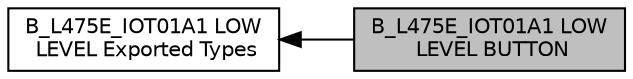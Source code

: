 digraph "B_L475E_IOT01A1 LOW LEVEL BUTTON"
{
  edge [fontname="Helvetica",fontsize="10",labelfontname="Helvetica",labelfontsize="10"];
  node [fontname="Helvetica",fontsize="10",shape=box];
  rankdir=LR;
  Node1 [label="B_L475E_IOT01A1 LOW\l LEVEL BUTTON",height=0.2,width=0.4,color="black", fillcolor="grey75", style="filled", fontcolor="black",tooltip=" "];
  Node2 [label="B_L475E_IOT01A1 LOW\l LEVEL Exported Types",height=0.2,width=0.4,color="black", fillcolor="white", style="filled",URL="$group___b___l475_e___i_o_t01_a1___l_o_w___l_e_v_e_l___exported___types.html",tooltip=" "];
  Node2->Node1 [shape=plaintext, dir="back", style="solid"];
}

